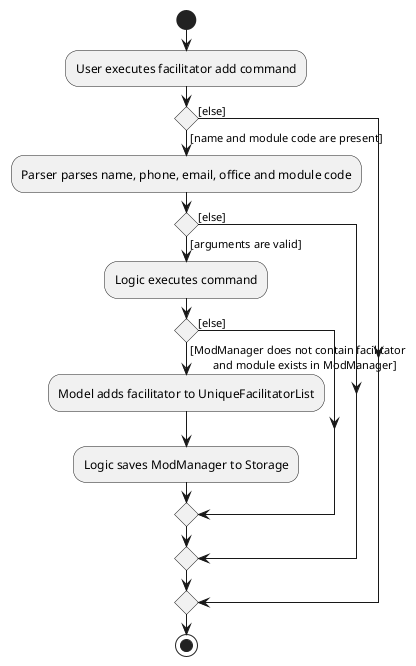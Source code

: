 @startuml
start
:User executes facilitator add command;
if () then ([name and module code are present])
    :Parser parses name, phone, email, office and module code;
    if () then ([arguments are valid])
        :Logic executes command;
        if () then ([ModManager does not contain facilitator
        and module exists in ModManager])
            :Model adds facilitator to UniqueFacilitatorList;
            :Logic saves ModManager to Storage;
        else ([else])
        endif
    else ([else])
    endif
else([else])
endif
stop
@enduml

